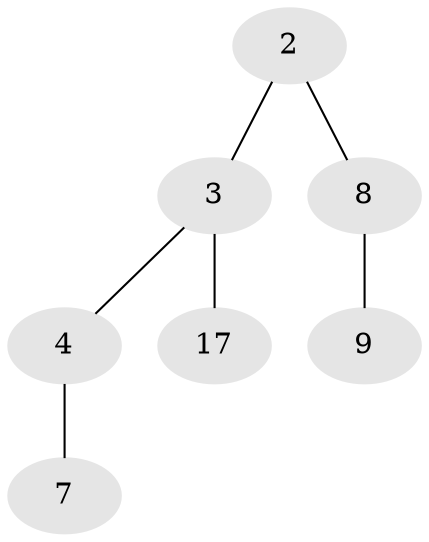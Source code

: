 // Generated by graph-tools (version 1.1) at 2025/46/02/15/25 05:46:28]
// undirected, 7 vertices, 6 edges
graph export_dot {
graph [start="1"]
  node [color=gray90,style=filled];
  2 [super="+1+16+19"];
  3 [super="+10"];
  4 [super="+5+11+20"];
  7 [super="+13+18"];
  8 [super="+12"];
  9 [super="+6+14+15+18"];
  17 [super="+13+15"];
  2 -- 3;
  2 -- 8;
  3 -- 4;
  3 -- 17;
  4 -- 7;
  8 -- 9;
}
